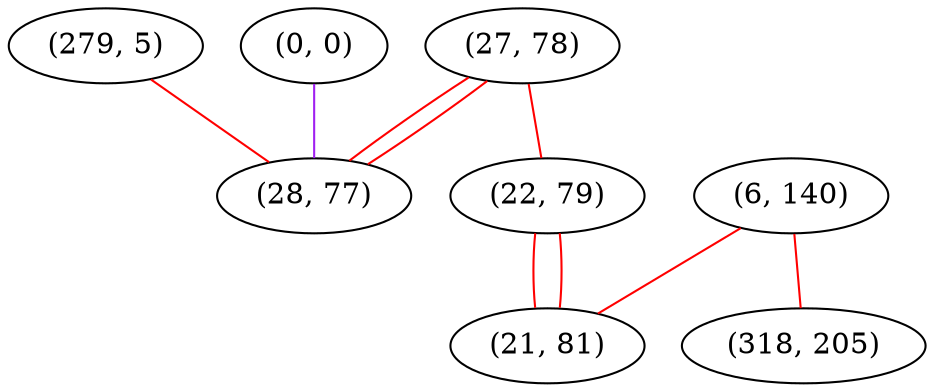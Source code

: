 graph "" {
"(279, 5)";
"(27, 78)";
"(22, 79)";
"(0, 0)";
"(6, 140)";
"(28, 77)";
"(21, 81)";
"(318, 205)";
"(279, 5)" -- "(28, 77)"  [color=red, key=0, weight=1];
"(27, 78)" -- "(28, 77)"  [color=red, key=0, weight=1];
"(27, 78)" -- "(28, 77)"  [color=red, key=1, weight=1];
"(27, 78)" -- "(22, 79)"  [color=red, key=0, weight=1];
"(22, 79)" -- "(21, 81)"  [color=red, key=0, weight=1];
"(22, 79)" -- "(21, 81)"  [color=red, key=1, weight=1];
"(0, 0)" -- "(28, 77)"  [color=purple, key=0, weight=4];
"(6, 140)" -- "(21, 81)"  [color=red, key=0, weight=1];
"(6, 140)" -- "(318, 205)"  [color=red, key=0, weight=1];
}
